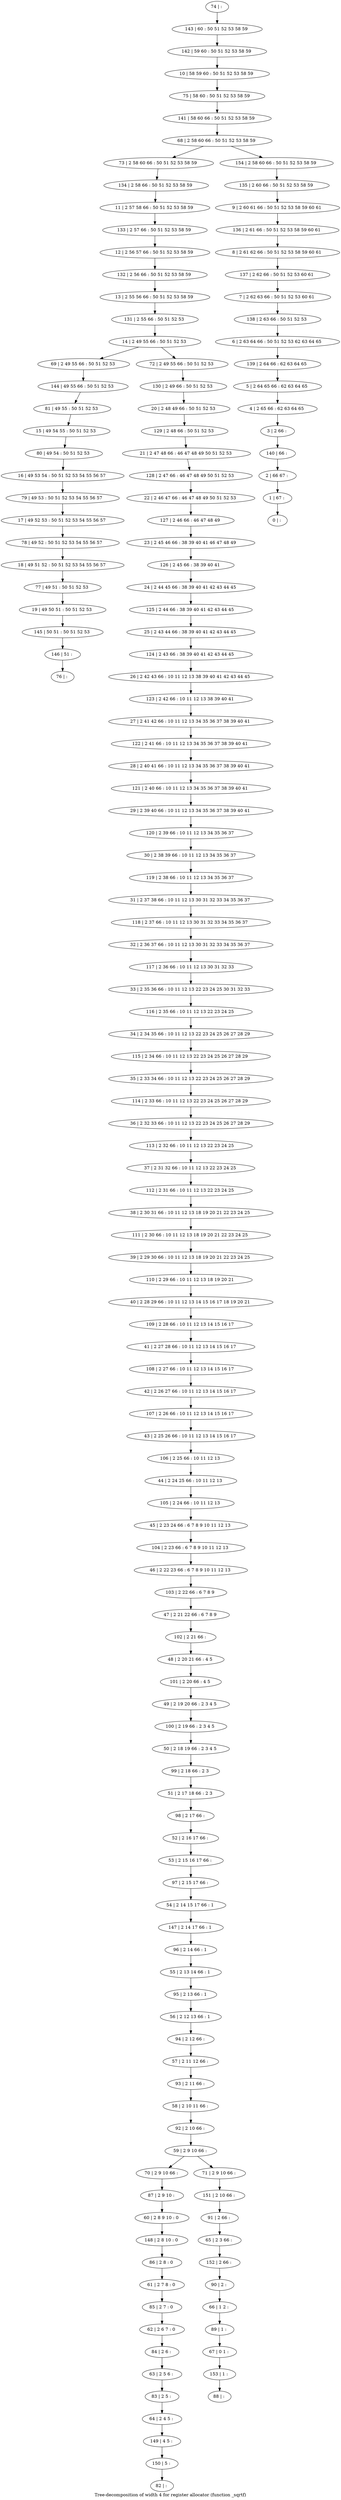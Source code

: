 digraph G {
graph [label="Tree-decomposition of width 4 for register allocator (function _sqrtf)"]
0[label="0 | : "];
1[label="1 | 67 : "];
2[label="2 | 66 67 : "];
3[label="3 | 2 66 : "];
4[label="4 | 2 65 66 : 62 63 64 65 "];
5[label="5 | 2 64 65 66 : 62 63 64 65 "];
6[label="6 | 2 63 64 66 : 50 51 52 53 62 63 64 65 "];
7[label="7 | 2 62 63 66 : 50 51 52 53 60 61 "];
8[label="8 | 2 61 62 66 : 50 51 52 53 58 59 60 61 "];
9[label="9 | 2 60 61 66 : 50 51 52 53 58 59 60 61 "];
10[label="10 | 58 59 60 : 50 51 52 53 58 59 "];
11[label="11 | 2 57 58 66 : 50 51 52 53 58 59 "];
12[label="12 | 2 56 57 66 : 50 51 52 53 58 59 "];
13[label="13 | 2 55 56 66 : 50 51 52 53 58 59 "];
14[label="14 | 2 49 55 66 : 50 51 52 53 "];
15[label="15 | 49 54 55 : 50 51 52 53 "];
16[label="16 | 49 53 54 : 50 51 52 53 54 55 56 57 "];
17[label="17 | 49 52 53 : 50 51 52 53 54 55 56 57 "];
18[label="18 | 49 51 52 : 50 51 52 53 54 55 56 57 "];
19[label="19 | 49 50 51 : 50 51 52 53 "];
20[label="20 | 2 48 49 66 : 50 51 52 53 "];
21[label="21 | 2 47 48 66 : 46 47 48 49 50 51 52 53 "];
22[label="22 | 2 46 47 66 : 46 47 48 49 50 51 52 53 "];
23[label="23 | 2 45 46 66 : 38 39 40 41 46 47 48 49 "];
24[label="24 | 2 44 45 66 : 38 39 40 41 42 43 44 45 "];
25[label="25 | 2 43 44 66 : 38 39 40 41 42 43 44 45 "];
26[label="26 | 2 42 43 66 : 10 11 12 13 38 39 40 41 42 43 44 45 "];
27[label="27 | 2 41 42 66 : 10 11 12 13 34 35 36 37 38 39 40 41 "];
28[label="28 | 2 40 41 66 : 10 11 12 13 34 35 36 37 38 39 40 41 "];
29[label="29 | 2 39 40 66 : 10 11 12 13 34 35 36 37 38 39 40 41 "];
30[label="30 | 2 38 39 66 : 10 11 12 13 34 35 36 37 "];
31[label="31 | 2 37 38 66 : 10 11 12 13 30 31 32 33 34 35 36 37 "];
32[label="32 | 2 36 37 66 : 10 11 12 13 30 31 32 33 34 35 36 37 "];
33[label="33 | 2 35 36 66 : 10 11 12 13 22 23 24 25 30 31 32 33 "];
34[label="34 | 2 34 35 66 : 10 11 12 13 22 23 24 25 26 27 28 29 "];
35[label="35 | 2 33 34 66 : 10 11 12 13 22 23 24 25 26 27 28 29 "];
36[label="36 | 2 32 33 66 : 10 11 12 13 22 23 24 25 26 27 28 29 "];
37[label="37 | 2 31 32 66 : 10 11 12 13 22 23 24 25 "];
38[label="38 | 2 30 31 66 : 10 11 12 13 18 19 20 21 22 23 24 25 "];
39[label="39 | 2 29 30 66 : 10 11 12 13 18 19 20 21 22 23 24 25 "];
40[label="40 | 2 28 29 66 : 10 11 12 13 14 15 16 17 18 19 20 21 "];
41[label="41 | 2 27 28 66 : 10 11 12 13 14 15 16 17 "];
42[label="42 | 2 26 27 66 : 10 11 12 13 14 15 16 17 "];
43[label="43 | 2 25 26 66 : 10 11 12 13 14 15 16 17 "];
44[label="44 | 2 24 25 66 : 10 11 12 13 "];
45[label="45 | 2 23 24 66 : 6 7 8 9 10 11 12 13 "];
46[label="46 | 2 22 23 66 : 6 7 8 9 10 11 12 13 "];
47[label="47 | 2 21 22 66 : 6 7 8 9 "];
48[label="48 | 2 20 21 66 : 4 5 "];
49[label="49 | 2 19 20 66 : 2 3 4 5 "];
50[label="50 | 2 18 19 66 : 2 3 4 5 "];
51[label="51 | 2 17 18 66 : 2 3 "];
52[label="52 | 2 16 17 66 : "];
53[label="53 | 2 15 16 17 66 : "];
54[label="54 | 2 14 15 17 66 : 1 "];
55[label="55 | 2 13 14 66 : 1 "];
56[label="56 | 2 12 13 66 : 1 "];
57[label="57 | 2 11 12 66 : "];
58[label="58 | 2 10 11 66 : "];
59[label="59 | 2 9 10 66 : "];
60[label="60 | 2 8 9 10 : 0 "];
61[label="61 | 2 7 8 : 0 "];
62[label="62 | 2 6 7 : 0 "];
63[label="63 | 2 5 6 : "];
64[label="64 | 2 4 5 : "];
65[label="65 | 2 3 66 : "];
66[label="66 | 1 2 : "];
67[label="67 | 0 1 : "];
68[label="68 | 2 58 60 66 : 50 51 52 53 58 59 "];
69[label="69 | 2 49 55 66 : 50 51 52 53 "];
70[label="70 | 2 9 10 66 : "];
71[label="71 | 2 9 10 66 : "];
72[label="72 | 2 49 55 66 : 50 51 52 53 "];
73[label="73 | 2 58 60 66 : 50 51 52 53 58 59 "];
74[label="74 | : "];
75[label="75 | 58 60 : 50 51 52 53 58 59 "];
76[label="76 | : "];
77[label="77 | 49 51 : 50 51 52 53 "];
78[label="78 | 49 52 : 50 51 52 53 54 55 56 57 "];
79[label="79 | 49 53 : 50 51 52 53 54 55 56 57 "];
80[label="80 | 49 54 : 50 51 52 53 "];
81[label="81 | 49 55 : 50 51 52 53 "];
82[label="82 | : "];
83[label="83 | 2 5 : "];
84[label="84 | 2 6 : "];
85[label="85 | 2 7 : 0 "];
86[label="86 | 2 8 : 0 "];
87[label="87 | 2 9 10 : "];
88[label="88 | : "];
89[label="89 | 1 : "];
90[label="90 | 2 : "];
91[label="91 | 2 66 : "];
92[label="92 | 2 10 66 : "];
93[label="93 | 2 11 66 : "];
94[label="94 | 2 12 66 : "];
95[label="95 | 2 13 66 : 1 "];
96[label="96 | 2 14 66 : 1 "];
97[label="97 | 2 15 17 66 : "];
98[label="98 | 2 17 66 : "];
99[label="99 | 2 18 66 : 2 3 "];
100[label="100 | 2 19 66 : 2 3 4 5 "];
101[label="101 | 2 20 66 : 4 5 "];
102[label="102 | 2 21 66 : "];
103[label="103 | 2 22 66 : 6 7 8 9 "];
104[label="104 | 2 23 66 : 6 7 8 9 10 11 12 13 "];
105[label="105 | 2 24 66 : 10 11 12 13 "];
106[label="106 | 2 25 66 : 10 11 12 13 "];
107[label="107 | 2 26 66 : 10 11 12 13 14 15 16 17 "];
108[label="108 | 2 27 66 : 10 11 12 13 14 15 16 17 "];
109[label="109 | 2 28 66 : 10 11 12 13 14 15 16 17 "];
110[label="110 | 2 29 66 : 10 11 12 13 18 19 20 21 "];
111[label="111 | 2 30 66 : 10 11 12 13 18 19 20 21 22 23 24 25 "];
112[label="112 | 2 31 66 : 10 11 12 13 22 23 24 25 "];
113[label="113 | 2 32 66 : 10 11 12 13 22 23 24 25 "];
114[label="114 | 2 33 66 : 10 11 12 13 22 23 24 25 26 27 28 29 "];
115[label="115 | 2 34 66 : 10 11 12 13 22 23 24 25 26 27 28 29 "];
116[label="116 | 2 35 66 : 10 11 12 13 22 23 24 25 "];
117[label="117 | 2 36 66 : 10 11 12 13 30 31 32 33 "];
118[label="118 | 2 37 66 : 10 11 12 13 30 31 32 33 34 35 36 37 "];
119[label="119 | 2 38 66 : 10 11 12 13 34 35 36 37 "];
120[label="120 | 2 39 66 : 10 11 12 13 34 35 36 37 "];
121[label="121 | 2 40 66 : 10 11 12 13 34 35 36 37 38 39 40 41 "];
122[label="122 | 2 41 66 : 10 11 12 13 34 35 36 37 38 39 40 41 "];
123[label="123 | 2 42 66 : 10 11 12 13 38 39 40 41 "];
124[label="124 | 2 43 66 : 38 39 40 41 42 43 44 45 "];
125[label="125 | 2 44 66 : 38 39 40 41 42 43 44 45 "];
126[label="126 | 2 45 66 : 38 39 40 41 "];
127[label="127 | 2 46 66 : 46 47 48 49 "];
128[label="128 | 2 47 66 : 46 47 48 49 50 51 52 53 "];
129[label="129 | 2 48 66 : 50 51 52 53 "];
130[label="130 | 2 49 66 : 50 51 52 53 "];
131[label="131 | 2 55 66 : 50 51 52 53 "];
132[label="132 | 2 56 66 : 50 51 52 53 58 59 "];
133[label="133 | 2 57 66 : 50 51 52 53 58 59 "];
134[label="134 | 2 58 66 : 50 51 52 53 58 59 "];
135[label="135 | 2 60 66 : 50 51 52 53 58 59 "];
136[label="136 | 2 61 66 : 50 51 52 53 58 59 60 61 "];
137[label="137 | 2 62 66 : 50 51 52 53 60 61 "];
138[label="138 | 2 63 66 : 50 51 52 53 "];
139[label="139 | 2 64 66 : 62 63 64 65 "];
140[label="140 | 66 : "];
141[label="141 | 58 60 66 : 50 51 52 53 58 59 "];
142[label="142 | 59 60 : 50 51 52 53 58 59 "];
143[label="143 | 60 : 50 51 52 53 58 59 "];
144[label="144 | 49 55 66 : 50 51 52 53 "];
145[label="145 | 50 51 : 50 51 52 53 "];
146[label="146 | 51 : "];
147[label="147 | 2 14 17 66 : 1 "];
148[label="148 | 2 8 10 : 0 "];
149[label="149 | 4 5 : "];
150[label="150 | 5 : "];
151[label="151 | 2 10 66 : "];
152[label="152 | 2 66 : "];
153[label="153 | 1 : "];
154[label="154 | 2 58 60 66 : 50 51 52 53 58 59 "];
52->53 ;
14->69 ;
59->70 ;
59->71 ;
14->72 ;
77->19 ;
18->77 ;
78->18 ;
17->78 ;
79->17 ;
16->79 ;
80->16 ;
15->80 ;
81->15 ;
83->64 ;
63->83 ;
84->63 ;
62->84 ;
85->62 ;
61->85 ;
86->61 ;
87->60 ;
70->87 ;
89->67 ;
66->89 ;
90->66 ;
91->65 ;
92->59 ;
58->92 ;
93->58 ;
57->93 ;
94->57 ;
56->94 ;
95->56 ;
55->95 ;
96->55 ;
97->54 ;
53->97 ;
98->52 ;
51->98 ;
99->51 ;
50->99 ;
100->50 ;
49->100 ;
101->49 ;
48->101 ;
102->48 ;
47->102 ;
103->47 ;
46->103 ;
104->46 ;
45->104 ;
105->45 ;
44->105 ;
106->44 ;
43->106 ;
107->43 ;
42->107 ;
108->42 ;
41->108 ;
109->41 ;
40->109 ;
110->40 ;
39->110 ;
111->39 ;
38->111 ;
112->38 ;
37->112 ;
113->37 ;
36->113 ;
114->36 ;
35->114 ;
115->35 ;
34->115 ;
116->34 ;
33->116 ;
117->33 ;
32->117 ;
118->32 ;
31->118 ;
119->31 ;
30->119 ;
120->30 ;
29->120 ;
121->29 ;
28->121 ;
122->28 ;
27->122 ;
123->27 ;
26->123 ;
124->26 ;
25->124 ;
125->25 ;
24->125 ;
126->24 ;
23->126 ;
127->23 ;
22->127 ;
128->22 ;
21->128 ;
129->21 ;
20->129 ;
130->20 ;
72->130 ;
131->14 ;
13->131 ;
132->13 ;
12->132 ;
133->12 ;
11->133 ;
134->11 ;
73->134 ;
144->81 ;
69->144 ;
19->145 ;
146->76 ;
145->146 ;
147->96 ;
54->147 ;
148->86 ;
60->148 ;
64->149 ;
150->82 ;
149->150 ;
151->91 ;
71->151 ;
152->90 ;
65->152 ;
153->88 ;
67->153 ;
74->143 ;
143->142 ;
142->10 ;
10->75 ;
75->141 ;
141->68 ;
135->9 ;
9->136 ;
136->8 ;
8->137 ;
137->7 ;
7->138 ;
138->6 ;
6->139 ;
139->5 ;
5->4 ;
4->3 ;
3->140 ;
140->2 ;
2->1 ;
1->0 ;
154->135 ;
68->73 ;
68->154 ;
}

